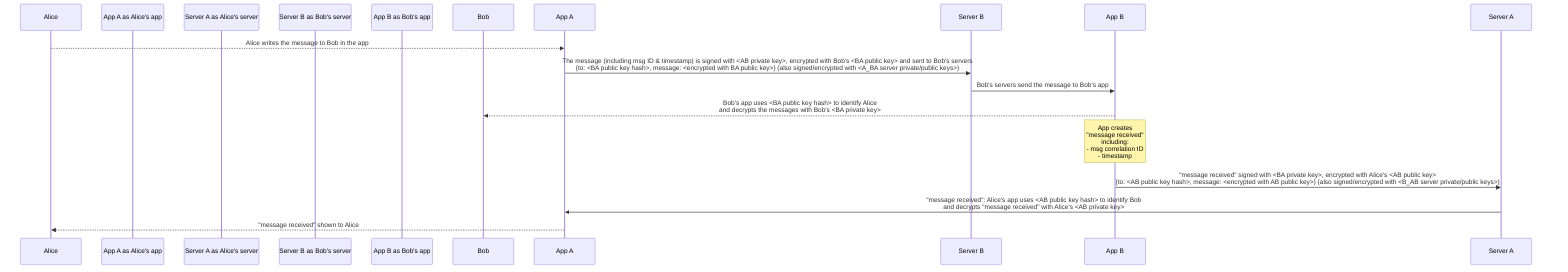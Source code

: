 sequenceDiagram
  participant Alice
  participant App A as Alice's app
  participant Server A as Alice's server
  participant Server B as Bob's server
  participant App B as Bob's app
  participant Bob
  Alice -->> App A: Alice writes the message to Bob in the app
  App A ->> Server B: The message (including msg ID & timestamp) is signed with <AB private key>, encrypted with Bob's <BA public key> and sent to Bob's servers<br>{to: <BA public key hash>, message: <encrypted with BA public key>} (also signed/encrypted with <A_BA server private/public keys>)
  Server B ->> App B: Bob's servers send the message to Bob's app
  App B -->> Bob: Bob's app uses <BA public key hash> to identify Alice<br>and decrypts the messages with Bob's <BA private key>

  Note over App B: App creates<br>"message received"<br>including:<br>- msg correlation ID<br>- timestamp

  App B ->> Server A: "message received" signed with <BA private key>, encrypted with Alice's <AB public key><br>{to: <AB public key hash>, message: <encrypted with AB public key>} (also signed/encrypted with <B_AB server private/public keys>)
  Server A ->> App A: "message received": Alice's app uses <AB public key hash> to identify Bob<br>and decrypts "message received" with Alice's <AB private key>
  App A -->> Alice: "message received" shown to Alice